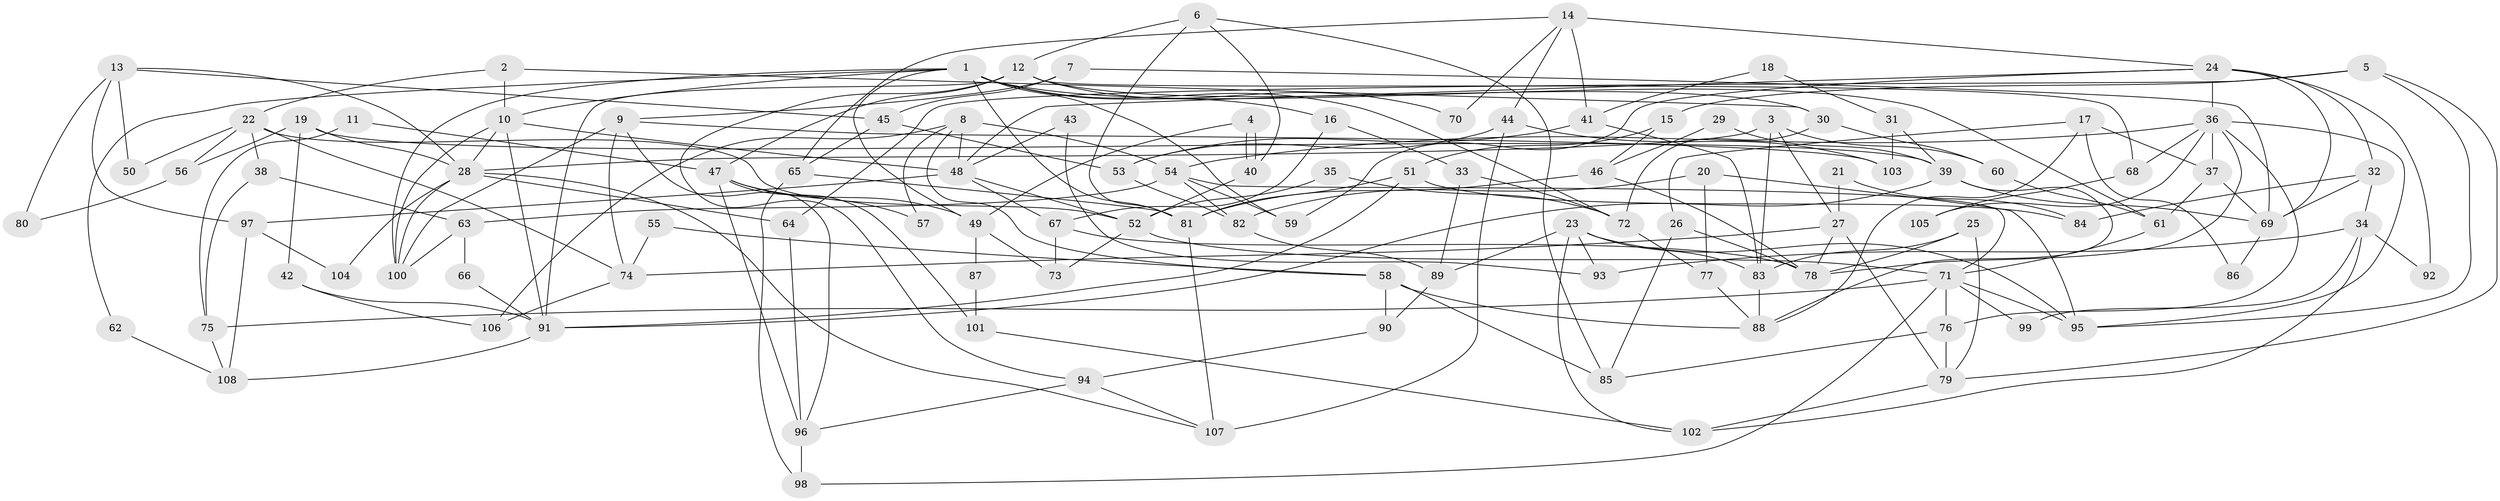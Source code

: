 // Generated by graph-tools (version 1.1) at 2025/11/02/27/25 16:11:22]
// undirected, 108 vertices, 216 edges
graph export_dot {
graph [start="1"]
  node [color=gray90,style=filled];
  1;
  2;
  3;
  4;
  5;
  6;
  7;
  8;
  9;
  10;
  11;
  12;
  13;
  14;
  15;
  16;
  17;
  18;
  19;
  20;
  21;
  22;
  23;
  24;
  25;
  26;
  27;
  28;
  29;
  30;
  31;
  32;
  33;
  34;
  35;
  36;
  37;
  38;
  39;
  40;
  41;
  42;
  43;
  44;
  45;
  46;
  47;
  48;
  49;
  50;
  51;
  52;
  53;
  54;
  55;
  56;
  57;
  58;
  59;
  60;
  61;
  62;
  63;
  64;
  65;
  66;
  67;
  68;
  69;
  70;
  71;
  72;
  73;
  74;
  75;
  76;
  77;
  78;
  79;
  80;
  81;
  82;
  83;
  84;
  85;
  86;
  87;
  88;
  89;
  90;
  91;
  92;
  93;
  94;
  95;
  96;
  97;
  98;
  99;
  100;
  101;
  102;
  103;
  104;
  105;
  106;
  107;
  108;
  1 -- 81;
  1 -- 100;
  1 -- 10;
  1 -- 16;
  1 -- 49;
  1 -- 59;
  1 -- 61;
  1 -- 62;
  1 -- 72;
  2 -- 10;
  2 -- 22;
  2 -- 30;
  3 -- 28;
  3 -- 60;
  3 -- 27;
  3 -- 83;
  4 -- 40;
  4 -- 40;
  4 -- 49;
  5 -- 95;
  5 -- 79;
  5 -- 15;
  5 -- 64;
  6 -- 81;
  6 -- 12;
  6 -- 40;
  6 -- 85;
  7 -- 9;
  7 -- 69;
  7 -- 45;
  8 -- 54;
  8 -- 106;
  8 -- 48;
  8 -- 57;
  8 -- 58;
  9 -- 74;
  9 -- 96;
  9 -- 100;
  9 -- 103;
  10 -- 48;
  10 -- 28;
  10 -- 91;
  10 -- 100;
  11 -- 75;
  11 -- 47;
  12 -- 94;
  12 -- 30;
  12 -- 47;
  12 -- 68;
  12 -- 70;
  12 -- 91;
  13 -- 28;
  13 -- 45;
  13 -- 50;
  13 -- 80;
  13 -- 97;
  14 -- 65;
  14 -- 24;
  14 -- 41;
  14 -- 44;
  14 -- 70;
  15 -- 51;
  15 -- 46;
  16 -- 67;
  16 -- 33;
  17 -- 37;
  17 -- 26;
  17 -- 86;
  17 -- 88;
  18 -- 31;
  18 -- 41;
  19 -- 39;
  19 -- 28;
  19 -- 42;
  19 -- 56;
  20 -- 82;
  20 -- 77;
  20 -- 95;
  21 -- 27;
  21 -- 84;
  22 -- 38;
  22 -- 52;
  22 -- 50;
  22 -- 56;
  22 -- 74;
  23 -- 95;
  23 -- 83;
  23 -- 89;
  23 -- 93;
  23 -- 102;
  24 -- 59;
  24 -- 48;
  24 -- 32;
  24 -- 36;
  24 -- 69;
  24 -- 92;
  25 -- 78;
  25 -- 83;
  25 -- 79;
  26 -- 78;
  26 -- 85;
  27 -- 78;
  27 -- 74;
  27 -- 79;
  28 -- 100;
  28 -- 64;
  28 -- 104;
  28 -- 107;
  29 -- 39;
  29 -- 46;
  30 -- 72;
  30 -- 60;
  31 -- 39;
  31 -- 103;
  32 -- 69;
  32 -- 34;
  32 -- 84;
  33 -- 89;
  33 -- 72;
  34 -- 102;
  34 -- 92;
  34 -- 93;
  34 -- 99;
  35 -- 72;
  35 -- 52;
  36 -- 76;
  36 -- 37;
  36 -- 54;
  36 -- 68;
  36 -- 78;
  36 -- 95;
  36 -- 105;
  37 -- 69;
  37 -- 61;
  38 -- 75;
  38 -- 63;
  39 -- 88;
  39 -- 91;
  39 -- 69;
  40 -- 52;
  41 -- 83;
  41 -- 53;
  42 -- 91;
  42 -- 106;
  43 -- 93;
  43 -- 48;
  44 -- 107;
  44 -- 53;
  44 -- 103;
  45 -- 53;
  45 -- 65;
  46 -- 78;
  46 -- 81;
  47 -- 96;
  47 -- 49;
  47 -- 57;
  47 -- 101;
  48 -- 52;
  48 -- 67;
  48 -- 97;
  49 -- 73;
  49 -- 87;
  51 -- 91;
  51 -- 81;
  51 -- 84;
  52 -- 71;
  52 -- 73;
  53 -- 82;
  54 -- 71;
  54 -- 59;
  54 -- 63;
  54 -- 82;
  55 -- 58;
  55 -- 74;
  56 -- 80;
  58 -- 85;
  58 -- 88;
  58 -- 90;
  60 -- 61;
  61 -- 71;
  62 -- 108;
  63 -- 100;
  63 -- 66;
  64 -- 96;
  65 -- 81;
  65 -- 98;
  66 -- 91;
  67 -- 73;
  67 -- 78;
  68 -- 105;
  69 -- 86;
  71 -- 95;
  71 -- 75;
  71 -- 76;
  71 -- 98;
  71 -- 99;
  72 -- 77;
  74 -- 106;
  75 -- 108;
  76 -- 79;
  76 -- 85;
  77 -- 88;
  79 -- 102;
  81 -- 107;
  82 -- 89;
  83 -- 88;
  87 -- 101;
  89 -- 90;
  90 -- 94;
  91 -- 108;
  94 -- 96;
  94 -- 107;
  96 -- 98;
  97 -- 104;
  97 -- 108;
  101 -- 102;
}

